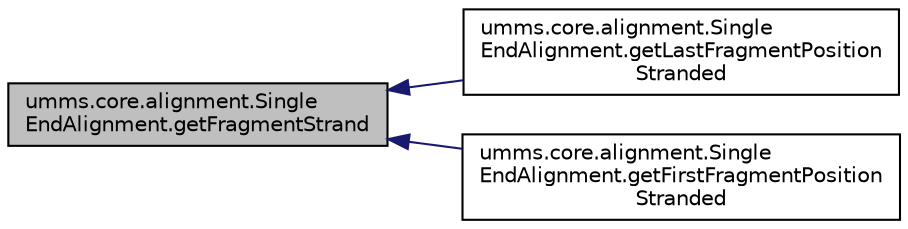 digraph "umms.core.alignment.SingleEndAlignment.getFragmentStrand"
{
  edge [fontname="Helvetica",fontsize="10",labelfontname="Helvetica",labelfontsize="10"];
  node [fontname="Helvetica",fontsize="10",shape=record];
  rankdir="LR";
  Node1 [label="umms.core.alignment.Single\lEndAlignment.getFragmentStrand",height=0.2,width=0.4,color="black", fillcolor="grey75", style="filled" fontcolor="black"];
  Node1 -> Node2 [dir="back",color="midnightblue",fontsize="10",style="solid"];
  Node2 [label="umms.core.alignment.Single\lEndAlignment.getLastFragmentPosition\lStranded",height=0.2,width=0.4,color="black", fillcolor="white", style="filled",URL="$classumms_1_1core_1_1alignment_1_1_single_end_alignment.html#a7ab034b249df1e27ea154af3993e55e7"];
  Node1 -> Node3 [dir="back",color="midnightblue",fontsize="10",style="solid"];
  Node3 [label="umms.core.alignment.Single\lEndAlignment.getFirstFragmentPosition\lStranded",height=0.2,width=0.4,color="black", fillcolor="white", style="filled",URL="$classumms_1_1core_1_1alignment_1_1_single_end_alignment.html#ac9e20c5185b1732fc1fbcd66c670cff0"];
}
